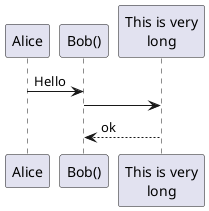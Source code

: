 @startuml
'你可以使用引号定义参与者，还可以用关键字 as 给参与者定义别名。
Alice -> "Bob()" : Hello
"Bob()" -> "This is very\nlong" as Long
' 你还可以这样声明:
' "Bob()" -> Long as "This is very\nlong"
Long --> "Bob()" : ok
@enduml